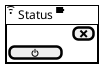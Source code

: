 @startsalt menu-view
{+
    
    <&wifi>       |  Status      |  <&battery-full> 
    {+
        . | . | [<&x>]
        [   <&power-standby> ] 
    } | * | *

}
@endsalt